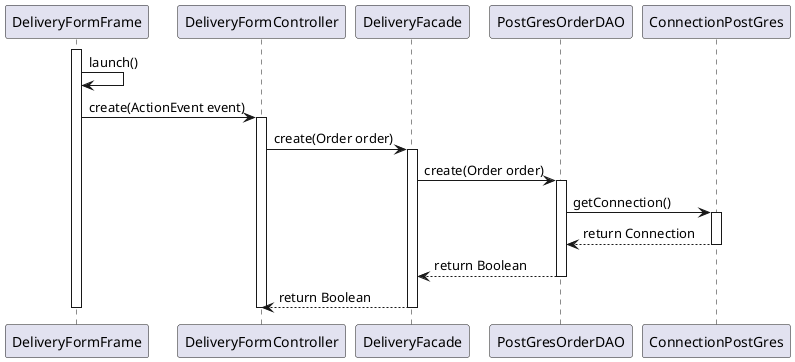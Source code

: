 @startuml

activate DeliveryFormFrame
DeliveryFormFrame -> DeliveryFormFrame : launch()

DeliveryFormFrame -> DeliveryFormController: create(ActionEvent event)
activate DeliveryFormController

DeliveryFormController -> DeliveryFacade: create(Order order)
activate DeliveryFacade

DeliveryFacade -> PostGresOrderDAO : create(Order order)
activate PostGresOrderDAO

PostGresOrderDAO -> ConnectionPostGres : getConnection()
activate ConnectionPostGres
ConnectionPostGres --> PostGresOrderDAO : return Connection
deactivate ConnectionPostGres
PostGresOrderDAO --> DeliveryFacade : return Boolean
deactivate PostGresOrderDAO

DeliveryFacade --> DeliveryFormController : return Boolean
deactivate DeliveryFacade

deactivate DeliveryFormController
deactivate DeliveryFormFrame


@enduml
